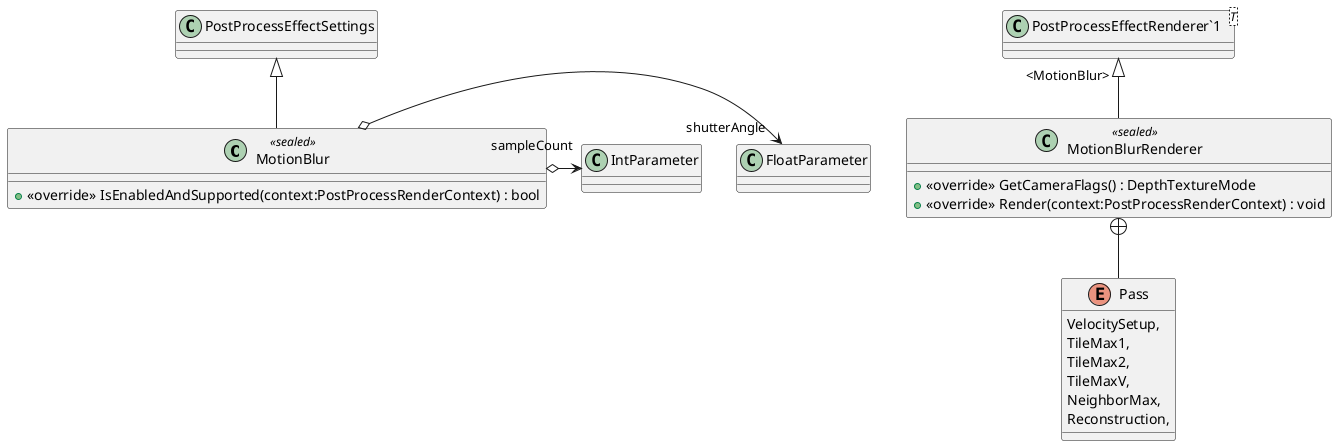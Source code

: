 @startuml
class MotionBlur <<sealed>> {
    + <<override>> IsEnabledAndSupported(context:PostProcessRenderContext) : bool
}
class MotionBlurRenderer <<sealed>> {
    + <<override>> GetCameraFlags() : DepthTextureMode
    + <<override>> Render(context:PostProcessRenderContext) : void
}
class "PostProcessEffectRenderer`1"<T> {
}
enum Pass {
    VelocitySetup,
    TileMax1,
    TileMax2,
    TileMaxV,
    NeighborMax,
    Reconstruction,
}
PostProcessEffectSettings <|-- MotionBlur
MotionBlur o-> "shutterAngle" FloatParameter
MotionBlur o-> "sampleCount" IntParameter
"PostProcessEffectRenderer`1" "<MotionBlur>" <|-- MotionBlurRenderer
MotionBlurRenderer +-- Pass
@enduml
